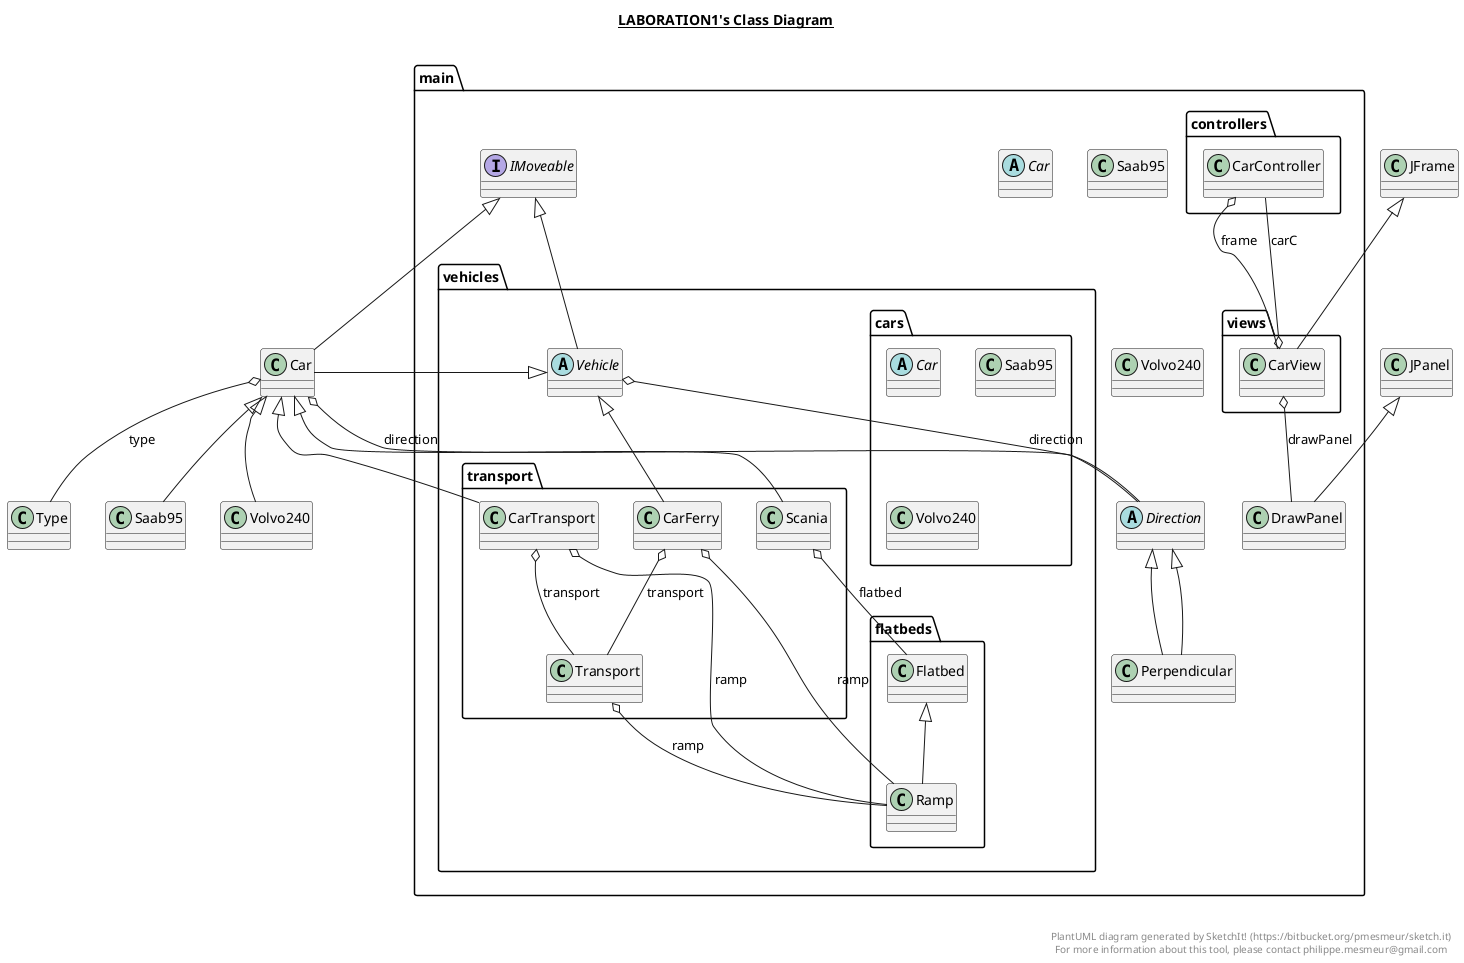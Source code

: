 @startuml

title __LABORATION1's Class Diagram__\n

  package main {
    abstract class Car {
    }
  }
  

  package main {
    package main.vehicles {
      package main.vehicles.cars {
        abstract class Car {
        }
      }
    }
  }
  

  package main {
    package main.controllers {
      class CarController {
      }
    }
  }
  

  package main {
    package main.vehicles {
      package main.vehicles.transport {
        class CarFerry {
        }
      }
    }
  }
  

  package main {
    package main.vehicles {
      package main.vehicles.transport {
        class CarTransport {
        }
      }
    }
  }
  

  package main {
    package main.views {
      class CarView {
      }
    }
  }
  

  package main {
    abstract class Direction {
    }
  }
  

  package main {
    abstract class Direction {
    }
  }
  

  package main {
    class DrawPanel {
    }
  }
  

  package main {
    package main.vehicles {
      package main.vehicles.flatbeds {
        class Flatbed {
        }
      }
    }
  }
  

  package main {
    interface IMoveable {
    }
  }
  

  package main {
    interface IMoveable {
    }
  }
  

  package main {
    class Perpendicular {
    }
  }
  

  package main {
    class Perpendicular {
    }
  }
  

  package main {
    package main.vehicles {
      package main.vehicles.flatbeds {
        class Ramp {
        }
      }
    }
  }
  

  package main {
    package main.vehicles {
      package main.vehicles.cars {
        class Saab95 {
        }
      }
    }
  }
  

  package main {
    class Saab95 {
    }
  }
  

  package main {
    package main.vehicles {
      package main.vehicles.transport {
        class Scania {
        }
      }
    }
  }
  

  package main {
    package main.vehicles {
      package main.vehicles.transport {
        class Transport {
        }
      }
    }
  }
  

  package main {
    package main.vehicles {
      abstract class Vehicle {
      }
    }
  }
  

  package main {
    package main.vehicles {
      package main.vehicles.cars {
        class Volvo240 {
        }
      }
    }
  }
  

  package main {
    class Volvo240 {
    }
  }
  

  Car -up-|> IMoveable
  Car o-- Direction : direction
  Car -up-|> Vehicle
  Car o-- Type : type
  CarController o-- CarView : frame
  CarFerry -up-|> Vehicle
  CarFerry o-- Ramp : ramp
  CarFerry o-- Transport : transport
  CarTransport -up-|> Car
  CarTransport o-- Ramp : ramp
  CarTransport o-- Transport : transport
  CarView -up-|> JFrame
  CarView o-- CarController : carC
  CarView o-- DrawPanel : drawPanel
  DrawPanel -up-|> JPanel
  Perpendicular -up-|> Direction
  Perpendicular -up-|> Direction
  Ramp -up-|> Flatbed
  Saab95 -up-|> Car
  Scania -up-|> Car
  Scania o-- Flatbed : flatbed
  Transport o-- Ramp : ramp
  Vehicle -up-|> IMoveable
  Vehicle o-- Direction : direction
  Volvo240 -up-|> Car


right footer


PlantUML diagram generated by SketchIt! (https://bitbucket.org/pmesmeur/sketch.it)
For more information about this tool, please contact philippe.mesmeur@gmail.com
endfooter

@enduml

